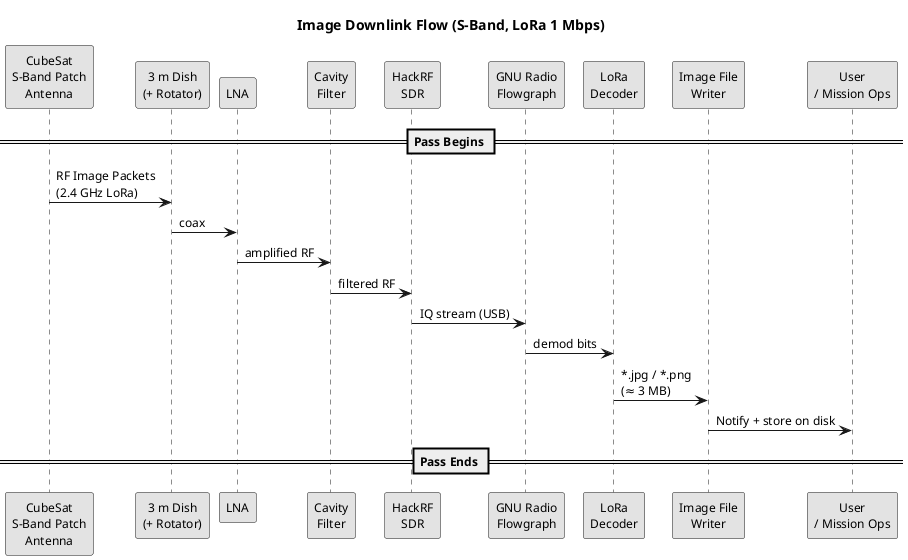 @startuml Mockingbird_Flow
skinparam monochrome true
skinparam defaultFontSize 12
title Image Downlink Flow (S-Band, LoRa 1 Mbps)

participant "CubeSat\nS-Band Patch\nAntenna" as Sat
participant "3 m Dish\n(+ Rotator)" as Dish
participant "LNA" as LNA
participant "Cavity\nFilter" as Filter
participant "HackRF\nSDR" as SDR
participant "GNU Radio\nFlowgraph" as GNUR
participant "LoRa\nDecoder" as Decoder
participant "Image File\nWriter" as Writer
participant "User\n/ Mission Ops" as User

== Pass Begins ==
Sat -> Dish : RF Image Packets\n(2.4 GHz LoRa)
Dish -> LNA : coax
LNA -> Filter : amplified RF
Filter -> SDR : filtered RF
SDR -> GNUR : IQ stream (USB)
GNUR -> Decoder : demod bits
Decoder -> Writer : *.jpg / *.png\n(≈ 3 MB)
Writer -> User : Notify + store on disk
== Pass Ends ==

@enduml